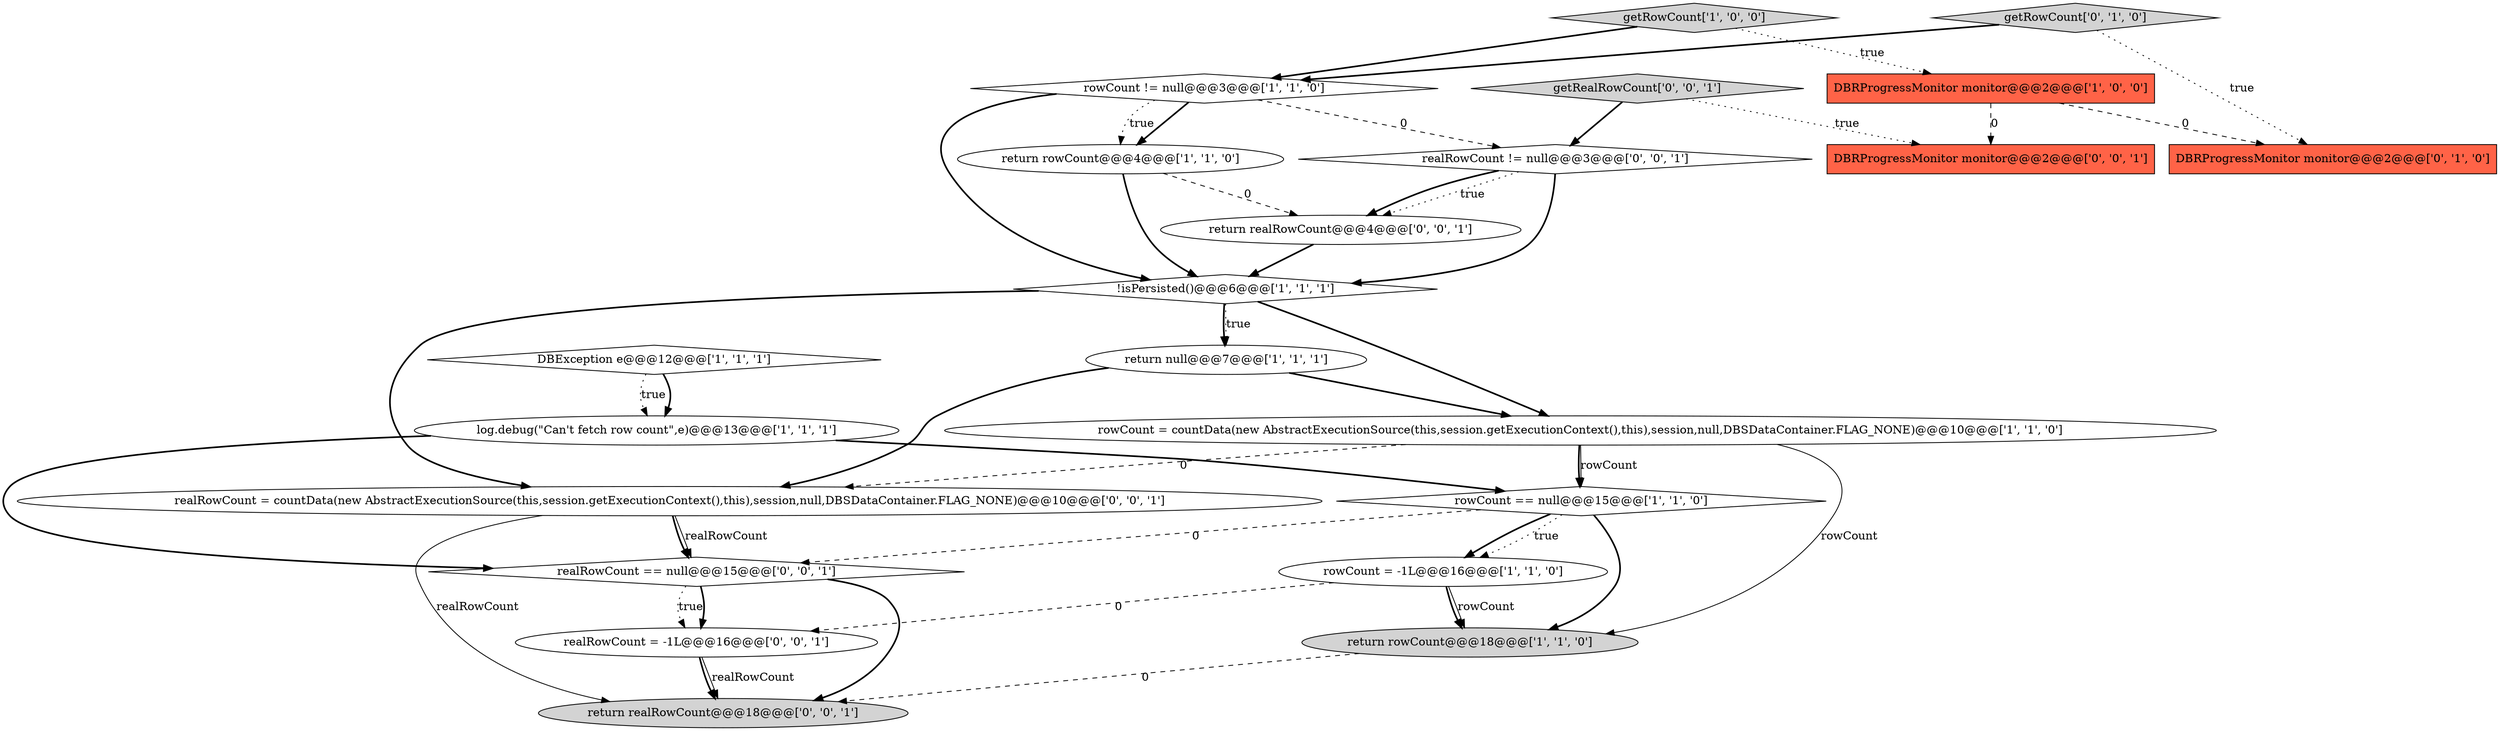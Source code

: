 digraph {
14 [style = filled, label = "realRowCount != null@@@3@@@['0', '0', '1']", fillcolor = white, shape = diamond image = "AAA0AAABBB3BBB"];
4 [style = filled, label = "return rowCount@@@4@@@['1', '1', '0']", fillcolor = white, shape = ellipse image = "AAA0AAABBB1BBB"];
9 [style = filled, label = "return null@@@7@@@['1', '1', '1']", fillcolor = white, shape = ellipse image = "AAA0AAABBB1BBB"];
18 [style = filled, label = "DBRProgressMonitor monitor@@@2@@@['0', '0', '1']", fillcolor = tomato, shape = box image = "AAA0AAABBB3BBB"];
17 [style = filled, label = "getRealRowCount['0', '0', '1']", fillcolor = lightgray, shape = diamond image = "AAA0AAABBB3BBB"];
13 [style = filled, label = "getRowCount['0', '1', '0']", fillcolor = lightgray, shape = diamond image = "AAA0AAABBB2BBB"];
3 [style = filled, label = "log.debug(\"Can't fetch row count\",e)@@@13@@@['1', '1', '1']", fillcolor = white, shape = ellipse image = "AAA0AAABBB1BBB"];
2 [style = filled, label = "!isPersisted()@@@6@@@['1', '1', '1']", fillcolor = white, shape = diamond image = "AAA0AAABBB1BBB"];
5 [style = filled, label = "rowCount = countData(new AbstractExecutionSource(this,session.getExecutionContext(),this),session,null,DBSDataContainer.FLAG_NONE)@@@10@@@['1', '1', '0']", fillcolor = white, shape = ellipse image = "AAA0AAABBB1BBB"];
11 [style = filled, label = "return rowCount@@@18@@@['1', '1', '0']", fillcolor = lightgray, shape = ellipse image = "AAA0AAABBB1BBB"];
21 [style = filled, label = "return realRowCount@@@18@@@['0', '0', '1']", fillcolor = lightgray, shape = ellipse image = "AAA0AAABBB3BBB"];
0 [style = filled, label = "DBRProgressMonitor monitor@@@2@@@['1', '0', '0']", fillcolor = tomato, shape = box image = "AAA1AAABBB1BBB"];
10 [style = filled, label = "rowCount == null@@@15@@@['1', '1', '0']", fillcolor = white, shape = diamond image = "AAA0AAABBB1BBB"];
1 [style = filled, label = "rowCount != null@@@3@@@['1', '1', '0']", fillcolor = white, shape = diamond image = "AAA0AAABBB1BBB"];
16 [style = filled, label = "realRowCount = countData(new AbstractExecutionSource(this,session.getExecutionContext(),this),session,null,DBSDataContainer.FLAG_NONE)@@@10@@@['0', '0', '1']", fillcolor = white, shape = ellipse image = "AAA0AAABBB3BBB"];
8 [style = filled, label = "getRowCount['1', '0', '0']", fillcolor = lightgray, shape = diamond image = "AAA0AAABBB1BBB"];
15 [style = filled, label = "realRowCount == null@@@15@@@['0', '0', '1']", fillcolor = white, shape = diamond image = "AAA0AAABBB3BBB"];
19 [style = filled, label = "return realRowCount@@@4@@@['0', '0', '1']", fillcolor = white, shape = ellipse image = "AAA0AAABBB3BBB"];
20 [style = filled, label = "realRowCount = -1L@@@16@@@['0', '0', '1']", fillcolor = white, shape = ellipse image = "AAA0AAABBB3BBB"];
7 [style = filled, label = "rowCount = -1L@@@16@@@['1', '1', '0']", fillcolor = white, shape = ellipse image = "AAA0AAABBB1BBB"];
12 [style = filled, label = "DBRProgressMonitor monitor@@@2@@@['0', '1', '0']", fillcolor = tomato, shape = box image = "AAA1AAABBB2BBB"];
6 [style = filled, label = "DBException e@@@12@@@['1', '1', '1']", fillcolor = white, shape = diamond image = "AAA0AAABBB1BBB"];
10->15 [style = dashed, label="0"];
5->10 [style = bold, label=""];
6->3 [style = bold, label=""];
16->15 [style = bold, label=""];
1->4 [style = bold, label=""];
7->11 [style = bold, label=""];
14->19 [style = dotted, label="true"];
17->18 [style = dotted, label="true"];
13->12 [style = dotted, label="true"];
1->14 [style = dashed, label="0"];
15->21 [style = bold, label=""];
5->10 [style = solid, label="rowCount"];
7->20 [style = dashed, label="0"];
15->20 [style = dotted, label="true"];
14->19 [style = bold, label=""];
3->15 [style = bold, label=""];
1->4 [style = dotted, label="true"];
4->2 [style = bold, label=""];
2->9 [style = bold, label=""];
19->2 [style = bold, label=""];
0->12 [style = dashed, label="0"];
10->7 [style = bold, label=""];
9->16 [style = bold, label=""];
13->1 [style = bold, label=""];
20->21 [style = bold, label=""];
5->11 [style = solid, label="rowCount"];
5->16 [style = dashed, label="0"];
8->1 [style = bold, label=""];
3->10 [style = bold, label=""];
2->9 [style = dotted, label="true"];
20->21 [style = solid, label="realRowCount"];
17->14 [style = bold, label=""];
15->20 [style = bold, label=""];
9->5 [style = bold, label=""];
0->18 [style = dashed, label="0"];
4->19 [style = dashed, label="0"];
8->0 [style = dotted, label="true"];
1->2 [style = bold, label=""];
14->2 [style = bold, label=""];
16->15 [style = solid, label="realRowCount"];
7->11 [style = solid, label="rowCount"];
16->21 [style = solid, label="realRowCount"];
6->3 [style = dotted, label="true"];
11->21 [style = dashed, label="0"];
10->7 [style = dotted, label="true"];
2->5 [style = bold, label=""];
10->11 [style = bold, label=""];
2->16 [style = bold, label=""];
}
